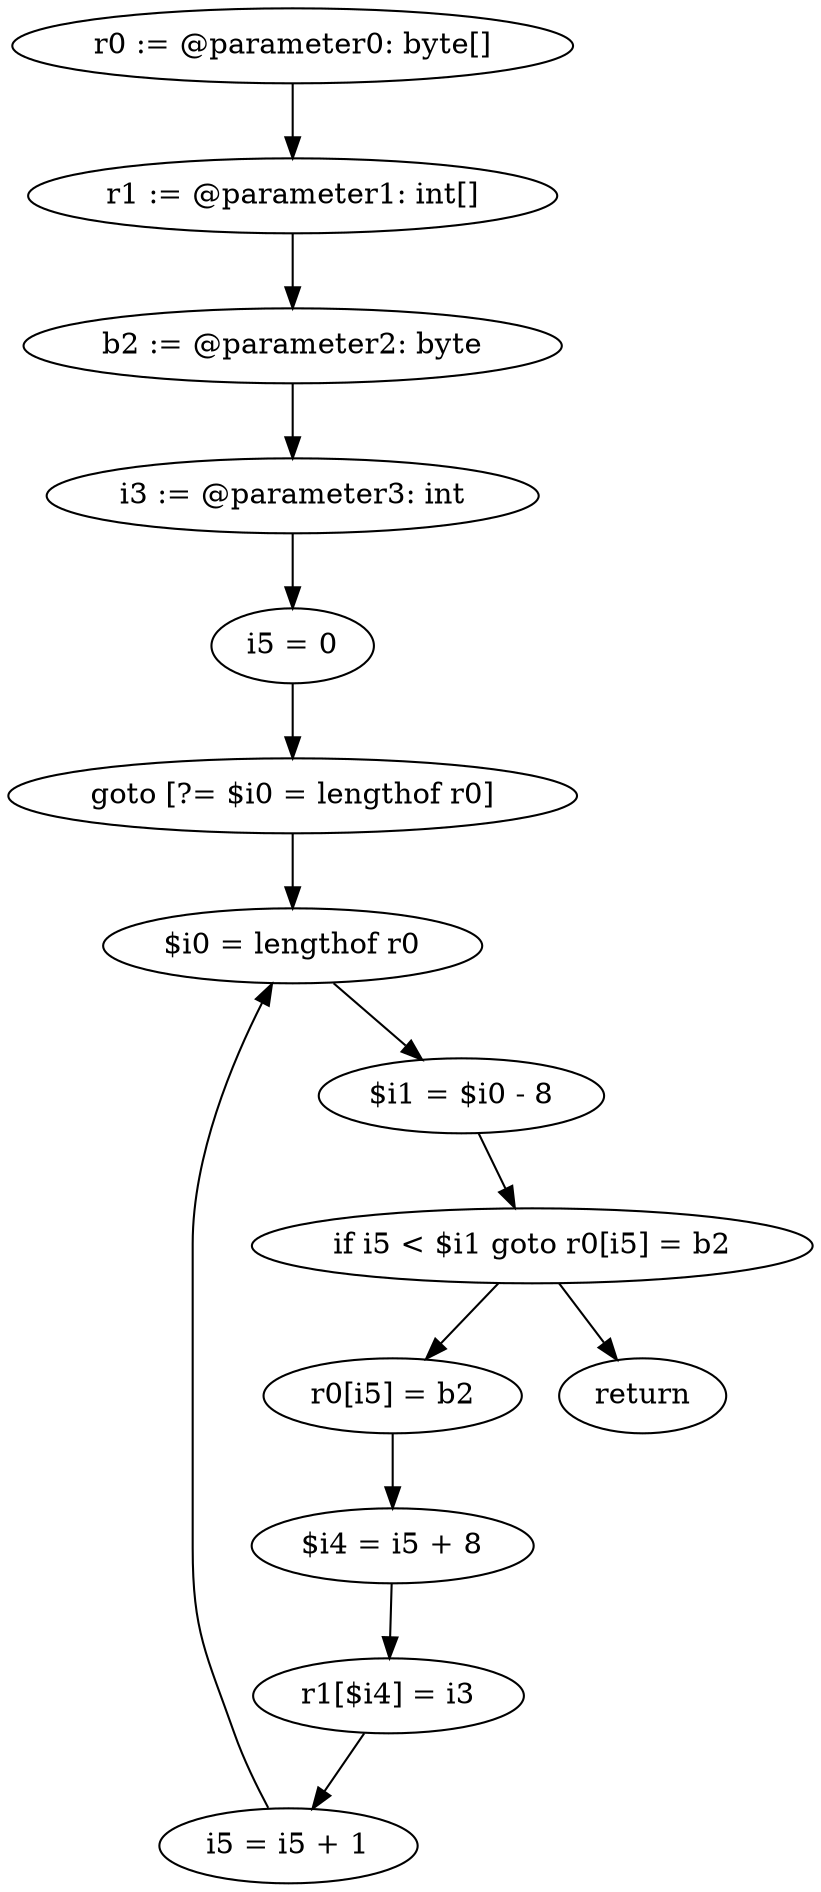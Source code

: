 digraph "unitGraph" {
    "r0 := @parameter0: byte[]"
    "r1 := @parameter1: int[]"
    "b2 := @parameter2: byte"
    "i3 := @parameter3: int"
    "i5 = 0"
    "goto [?= $i0 = lengthof r0]"
    "r0[i5] = b2"
    "$i4 = i5 + 8"
    "r1[$i4] = i3"
    "i5 = i5 + 1"
    "$i0 = lengthof r0"
    "$i1 = $i0 - 8"
    "if i5 < $i1 goto r0[i5] = b2"
    "return"
    "r0 := @parameter0: byte[]"->"r1 := @parameter1: int[]";
    "r1 := @parameter1: int[]"->"b2 := @parameter2: byte";
    "b2 := @parameter2: byte"->"i3 := @parameter3: int";
    "i3 := @parameter3: int"->"i5 = 0";
    "i5 = 0"->"goto [?= $i0 = lengthof r0]";
    "goto [?= $i0 = lengthof r0]"->"$i0 = lengthof r0";
    "r0[i5] = b2"->"$i4 = i5 + 8";
    "$i4 = i5 + 8"->"r1[$i4] = i3";
    "r1[$i4] = i3"->"i5 = i5 + 1";
    "i5 = i5 + 1"->"$i0 = lengthof r0";
    "$i0 = lengthof r0"->"$i1 = $i0 - 8";
    "$i1 = $i0 - 8"->"if i5 < $i1 goto r0[i5] = b2";
    "if i5 < $i1 goto r0[i5] = b2"->"return";
    "if i5 < $i1 goto r0[i5] = b2"->"r0[i5] = b2";
}
